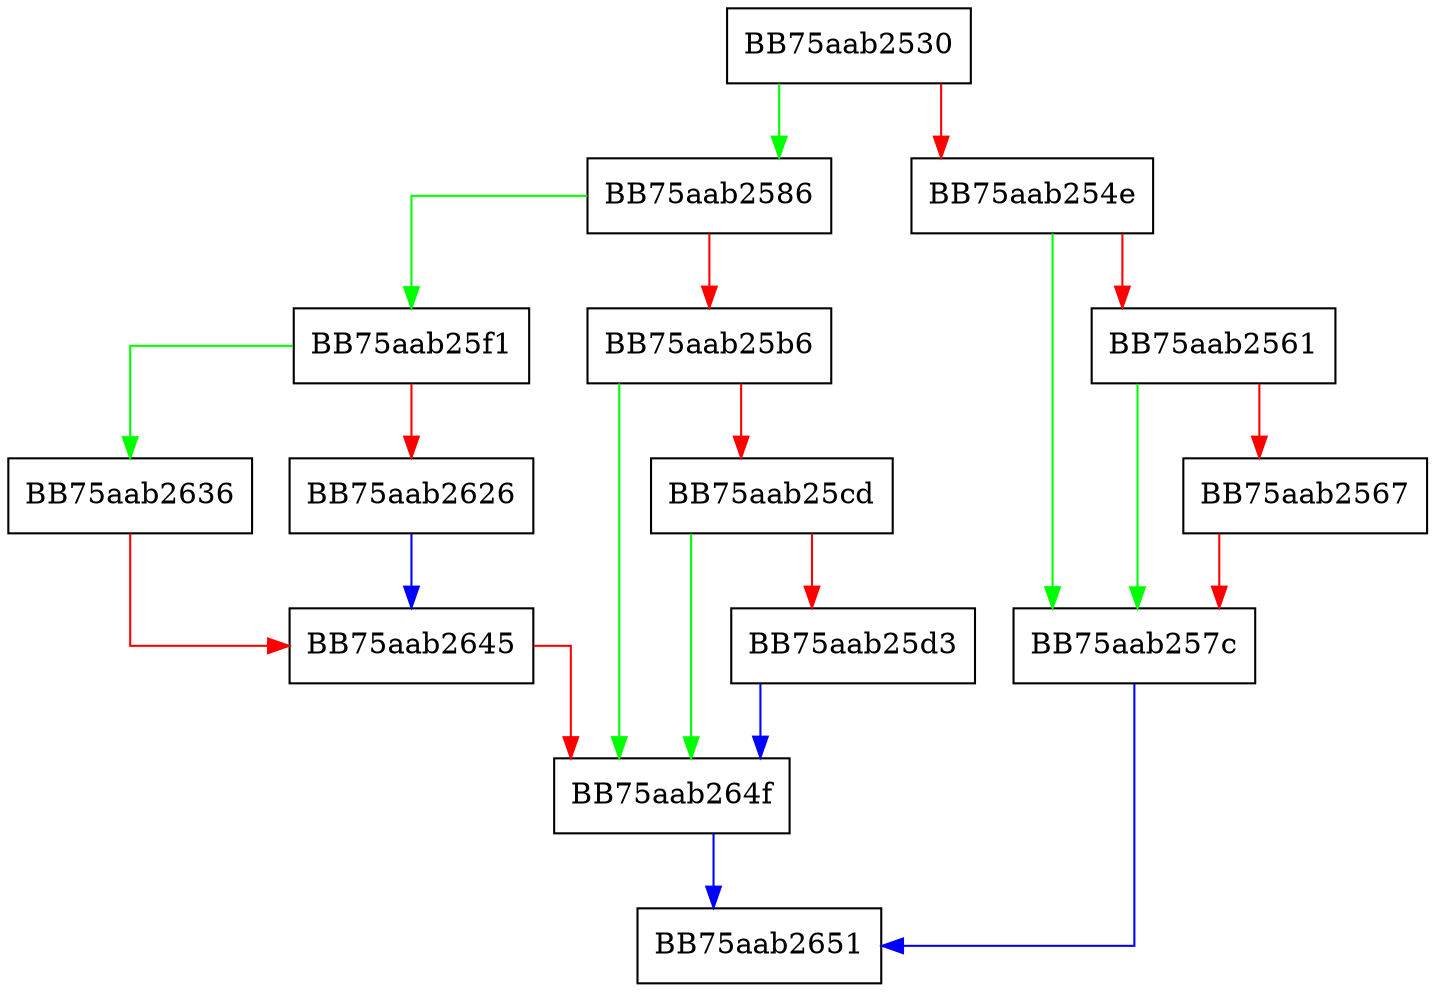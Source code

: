 digraph CreateSubKey {
  node [shape="box"];
  graph [splines=ortho];
  BB75aab2530 -> BB75aab2586 [color="green"];
  BB75aab2530 -> BB75aab254e [color="red"];
  BB75aab254e -> BB75aab257c [color="green"];
  BB75aab254e -> BB75aab2561 [color="red"];
  BB75aab2561 -> BB75aab257c [color="green"];
  BB75aab2561 -> BB75aab2567 [color="red"];
  BB75aab2567 -> BB75aab257c [color="red"];
  BB75aab257c -> BB75aab2651 [color="blue"];
  BB75aab2586 -> BB75aab25f1 [color="green"];
  BB75aab2586 -> BB75aab25b6 [color="red"];
  BB75aab25b6 -> BB75aab264f [color="green"];
  BB75aab25b6 -> BB75aab25cd [color="red"];
  BB75aab25cd -> BB75aab264f [color="green"];
  BB75aab25cd -> BB75aab25d3 [color="red"];
  BB75aab25d3 -> BB75aab264f [color="blue"];
  BB75aab25f1 -> BB75aab2636 [color="green"];
  BB75aab25f1 -> BB75aab2626 [color="red"];
  BB75aab2626 -> BB75aab2645 [color="blue"];
  BB75aab2636 -> BB75aab2645 [color="red"];
  BB75aab2645 -> BB75aab264f [color="red"];
  BB75aab264f -> BB75aab2651 [color="blue"];
}